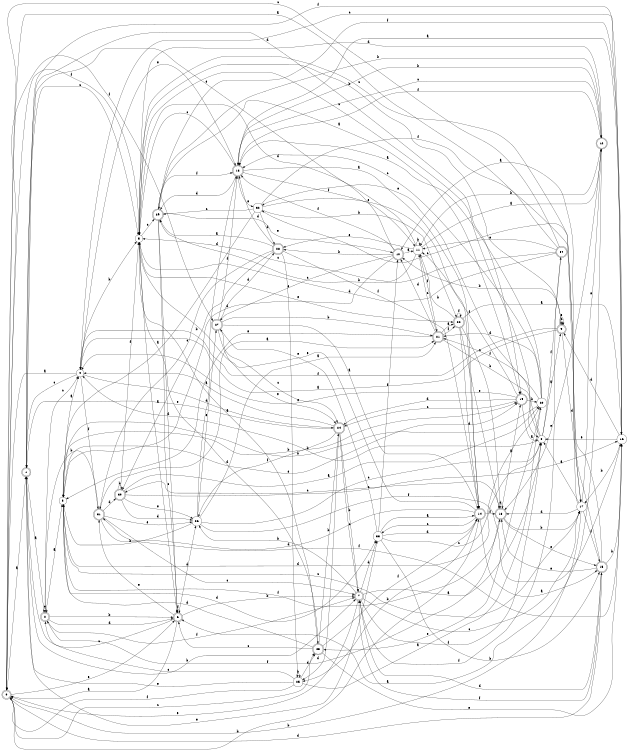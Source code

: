 digraph n28_3 {
__start0 [label="" shape="none"];

rankdir=LR;
size="8,5";

s0 [style="rounded,filled", color="black", fillcolor="white" shape="doublecircle", label="0"];
s1 [style="rounded,filled", color="black", fillcolor="white" shape="doublecircle", label="1"];
s2 [style="rounded,filled", color="black", fillcolor="white" shape="doublecircle", label="2"];
s3 [style="filled", color="black", fillcolor="white" shape="circle", label="3"];
s4 [style="filled", color="black", fillcolor="white" shape="circle", label="4"];
s5 [style="filled", color="black", fillcolor="white" shape="circle", label="5"];
s6 [style="rounded,filled", color="black", fillcolor="white" shape="doublecircle", label="6"];
s7 [style="rounded,filled", color="black", fillcolor="white" shape="doublecircle", label="7"];
s8 [style="filled", color="black", fillcolor="white" shape="circle", label="8"];
s9 [style="rounded,filled", color="black", fillcolor="white" shape="doublecircle", label="9"];
s10 [style="rounded,filled", color="black", fillcolor="white" shape="doublecircle", label="10"];
s11 [style="filled", color="black", fillcolor="white" shape="circle", label="11"];
s12 [style="rounded,filled", color="black", fillcolor="white" shape="doublecircle", label="12"];
s13 [style="rounded,filled", color="black", fillcolor="white" shape="doublecircle", label="13"];
s14 [style="rounded,filled", color="black", fillcolor="white" shape="doublecircle", label="14"];
s15 [style="rounded,filled", color="black", fillcolor="white" shape="doublecircle", label="15"];
s16 [style="filled", color="black", fillcolor="white" shape="circle", label="16"];
s17 [style="filled", color="black", fillcolor="white" shape="circle", label="17"];
s18 [style="rounded,filled", color="black", fillcolor="white" shape="doublecircle", label="18"];
s19 [style="rounded,filled", color="black", fillcolor="white" shape="doublecircle", label="19"];
s20 [style="filled", color="black", fillcolor="white" shape="circle", label="20"];
s21 [style="rounded,filled", color="black", fillcolor="white" shape="doublecircle", label="21"];
s22 [style="rounded,filled", color="black", fillcolor="white" shape="doublecircle", label="22"];
s23 [style="rounded,filled", color="black", fillcolor="white" shape="doublecircle", label="23"];
s24 [style="rounded,filled", color="black", fillcolor="white" shape="doublecircle", label="24"];
s25 [style="filled", color="black", fillcolor="white" shape="circle", label="25"];
s26 [style="filled", color="black", fillcolor="white" shape="circle", label="26"];
s27 [style="rounded,filled", color="black", fillcolor="white" shape="doublecircle", label="27"];
s28 [style="rounded,filled", color="black", fillcolor="white" shape="doublecircle", label="28"];
s29 [style="rounded,filled", color="black", fillcolor="white" shape="doublecircle", label="29"];
s30 [style="rounded,filled", color="black", fillcolor="white" shape="doublecircle", label="30"];
s31 [style="rounded,filled", color="black", fillcolor="white" shape="doublecircle", label="31"];
s32 [style="filled", color="black", fillcolor="white" shape="circle", label="32"];
s33 [style="filled", color="black", fillcolor="white" shape="circle", label="33"];
s34 [style="rounded,filled", color="black", fillcolor="white" shape="doublecircle", label="34"];
s0 -> s1 [label="a"];
s0 -> s14 [label="b"];
s0 -> s23 [label="c"];
s0 -> s15 [label="d"];
s0 -> s6 [label="e"];
s0 -> s27 [label="f"];
s1 -> s2 [label="a"];
s1 -> s7 [label="b"];
s1 -> s5 [label="c"];
s1 -> s19 [label="d"];
s1 -> s33 [label="e"];
s1 -> s16 [label="f"];
s2 -> s3 [label="a"];
s2 -> s6 [label="b"];
s2 -> s4 [label="c"];
s2 -> s6 [label="d"];
s2 -> s2 [label="e"];
s2 -> s7 [label="f"];
s3 -> s4 [label="a"];
s3 -> s19 [label="b"];
s3 -> s17 [label="c"];
s3 -> s33 [label="d"];
s3 -> s19 [label="e"];
s3 -> s18 [label="f"];
s4 -> s0 [label="a"];
s4 -> s5 [label="b"];
s4 -> s1 [label="c"];
s4 -> s24 [label="d"];
s4 -> s13 [label="e"];
s4 -> s31 [label="f"];
s5 -> s6 [label="a"];
s5 -> s9 [label="b"];
s5 -> s29 [label="c"];
s5 -> s23 [label="d"];
s5 -> s22 [label="e"];
s5 -> s0 [label="f"];
s6 -> s0 [label="a"];
s6 -> s7 [label="b"];
s6 -> s1 [label="c"];
s6 -> s26 [label="d"];
s6 -> s31 [label="e"];
s6 -> s6 [label="f"];
s7 -> s8 [label="a"];
s7 -> s26 [label="b"];
s7 -> s17 [label="c"];
s7 -> s33 [label="d"];
s7 -> s0 [label="e"];
s7 -> s8 [label="f"];
s8 -> s9 [label="a"];
s8 -> s4 [label="b"];
s8 -> s5 [label="c"];
s8 -> s3 [label="d"];
s8 -> s32 [label="e"];
s8 -> s34 [label="f"];
s9 -> s4 [label="a"];
s9 -> s10 [label="b"];
s9 -> s9 [label="c"];
s9 -> s17 [label="d"];
s9 -> s9 [label="e"];
s9 -> s4 [label="f"];
s10 -> s11 [label="a"];
s10 -> s28 [label="b"];
s10 -> s27 [label="c"];
s10 -> s3 [label="d"];
s10 -> s1 [label="e"];
s10 -> s13 [label="f"];
s11 -> s12 [label="a"];
s11 -> s11 [label="b"];
s11 -> s5 [label="c"];
s11 -> s5 [label="d"];
s11 -> s28 [label="e"];
s11 -> s21 [label="f"];
s12 -> s6 [label="a"];
s12 -> s11 [label="b"];
s12 -> s13 [label="c"];
s12 -> s5 [label="d"];
s12 -> s18 [label="e"];
s12 -> s13 [label="f"];
s13 -> s14 [label="a"];
s13 -> s12 [label="b"];
s13 -> s5 [label="c"];
s13 -> s29 [label="d"];
s13 -> s32 [label="e"];
s13 -> s11 [label="f"];
s14 -> s15 [label="a"];
s14 -> s25 [label="b"];
s14 -> s33 [label="c"];
s14 -> s31 [label="d"];
s14 -> s5 [label="e"];
s14 -> s18 [label="f"];
s15 -> s10 [label="a"];
s15 -> s16 [label="b"];
s15 -> s32 [label="c"];
s15 -> s7 [label="d"];
s15 -> s18 [label="e"];
s15 -> s7 [label="f"];
s16 -> s13 [label="a"];
s16 -> s17 [label="b"];
s16 -> s4 [label="c"];
s16 -> s9 [label="d"];
s16 -> s8 [label="e"];
s16 -> s29 [label="f"];
s17 -> s8 [label="a"];
s17 -> s0 [label="b"];
s17 -> s5 [label="c"];
s17 -> s18 [label="d"];
s17 -> s12 [label="e"];
s17 -> s15 [label="f"];
s18 -> s19 [label="a"];
s18 -> s17 [label="b"];
s18 -> s30 [label="c"];
s18 -> s18 [label="d"];
s18 -> s15 [label="e"];
s18 -> s2 [label="f"];
s19 -> s8 [label="a"];
s19 -> s20 [label="b"];
s19 -> s24 [label="c"];
s19 -> s24 [label="d"];
s19 -> s4 [label="e"];
s19 -> s11 [label="f"];
s20 -> s13 [label="a"];
s20 -> s3 [label="b"];
s20 -> s13 [label="c"];
s20 -> s21 [label="d"];
s20 -> s23 [label="e"];
s20 -> s21 [label="f"];
s21 -> s22 [label="a"];
s21 -> s8 [label="b"];
s21 -> s11 [label="c"];
s21 -> s10 [label="d"];
s21 -> s3 [label="e"];
s21 -> s22 [label="f"];
s22 -> s16 [label="a"];
s22 -> s11 [label="b"];
s22 -> s18 [label="c"];
s22 -> s14 [label="d"];
s22 -> s18 [label="e"];
s22 -> s22 [label="f"];
s23 -> s5 [label="a"];
s23 -> s24 [label="b"];
s23 -> s6 [label="c"];
s23 -> s3 [label="d"];
s23 -> s16 [label="e"];
s23 -> s14 [label="f"];
s24 -> s4 [label="a"];
s24 -> s7 [label="b"];
s24 -> s7 [label="c"];
s24 -> s25 [label="d"];
s24 -> s1 [label="e"];
s24 -> s26 [label="f"];
s25 -> s20 [label="a"];
s25 -> s25 [label="b"];
s25 -> s2 [label="c"];
s25 -> s23 [label="d"];
s25 -> s1 [label="e"];
s25 -> s0 [label="f"];
s26 -> s21 [label="a"];
s26 -> s3 [label="b"];
s26 -> s8 [label="c"];
s26 -> s13 [label="d"];
s26 -> s27 [label="e"];
s26 -> s16 [label="f"];
s27 -> s14 [label="a"];
s27 -> s21 [label="b"];
s27 -> s24 [label="c"];
s27 -> s28 [label="d"];
s27 -> s24 [label="e"];
s27 -> s13 [label="f"];
s28 -> s29 [label="a"];
s28 -> s30 [label="b"];
s28 -> s31 [label="c"];
s28 -> s13 [label="d"];
s28 -> s25 [label="e"];
s28 -> s14 [label="f"];
s29 -> s19 [label="a"];
s29 -> s12 [label="b"];
s29 -> s6 [label="c"];
s29 -> s6 [label="d"];
s29 -> s10 [label="e"];
s29 -> s13 [label="f"];
s30 -> s20 [label="a"];
s30 -> s30 [label="b"];
s30 -> s16 [label="c"];
s30 -> s26 [label="d"];
s30 -> s26 [label="e"];
s30 -> s5 [label="f"];
s31 -> s21 [label="a"];
s31 -> s2 [label="b"];
s31 -> s7 [label="c"];
s31 -> s30 [label="d"];
s31 -> s26 [label="e"];
s31 -> s16 [label="f"];
s32 -> s3 [label="a"];
s32 -> s22 [label="b"];
s32 -> s29 [label="c"];
s32 -> s28 [label="d"];
s32 -> s14 [label="e"];
s32 -> s17 [label="f"];
s33 -> s14 [label="a"];
s33 -> s15 [label="b"];
s33 -> s20 [label="c"];
s33 -> s14 [label="d"];
s33 -> s27 [label="e"];
s33 -> s10 [label="f"];
s34 -> s0 [label="a"];
s34 -> s29 [label="b"];
s34 -> s0 [label="c"];
s34 -> s5 [label="d"];
s34 -> s11 [label="e"];
s34 -> s7 [label="f"];

}